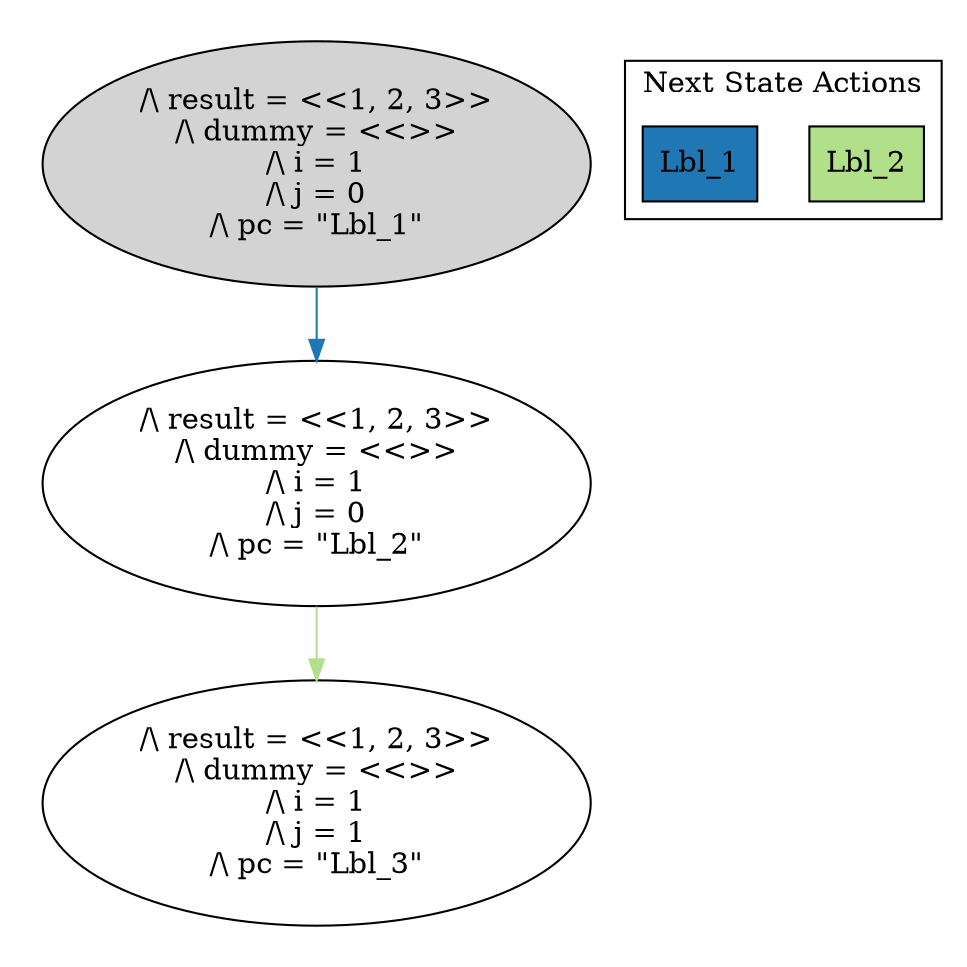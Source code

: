 strict digraph DiskGraph {
edge [colorscheme="paired12"]
nodesep=0.35;
subgraph cluster_graph {
color="white";
8797856431450083937 [label="/\\ result = <<1, 2, 3>>\n/\\ dummy = <<>>\n/\\ i = 1\n/\\ j = 0\n/\\ pc = \"Lbl_1\"",style = filled]
8797856431450083937 -> -626926046511159455 [label="",color="2",fontcolor="2"];
-626926046511159455 [label="/\\ result = <<1, 2, 3>>\n/\\ dummy = <<>>\n/\\ i = 1\n/\\ j = 0\n/\\ pc = \"Lbl_2\""];
-626926046511159455 -> 5712119978246536937 [label="",color="3",fontcolor="3"];
5712119978246536937 [label="/\\ result = <<1, 2, 3>>\n/\\ dummy = <<>>\n/\\ i = 1\n/\\ j = 1\n/\\ pc = \"Lbl_3\""];
{rank = same; 8797856431450083937;}
{rank = same; -626926046511159455;}
}
subgraph cluster_legend {graph[style=bold];label = "Next State Actions" style="solid"
node [ labeljust="l",colorscheme="paired12",style=filled,shape=record ]
Lbl_2 [label="Lbl_2",fillcolor=3]
Lbl_1 [label="Lbl_1",fillcolor=2]
}}
